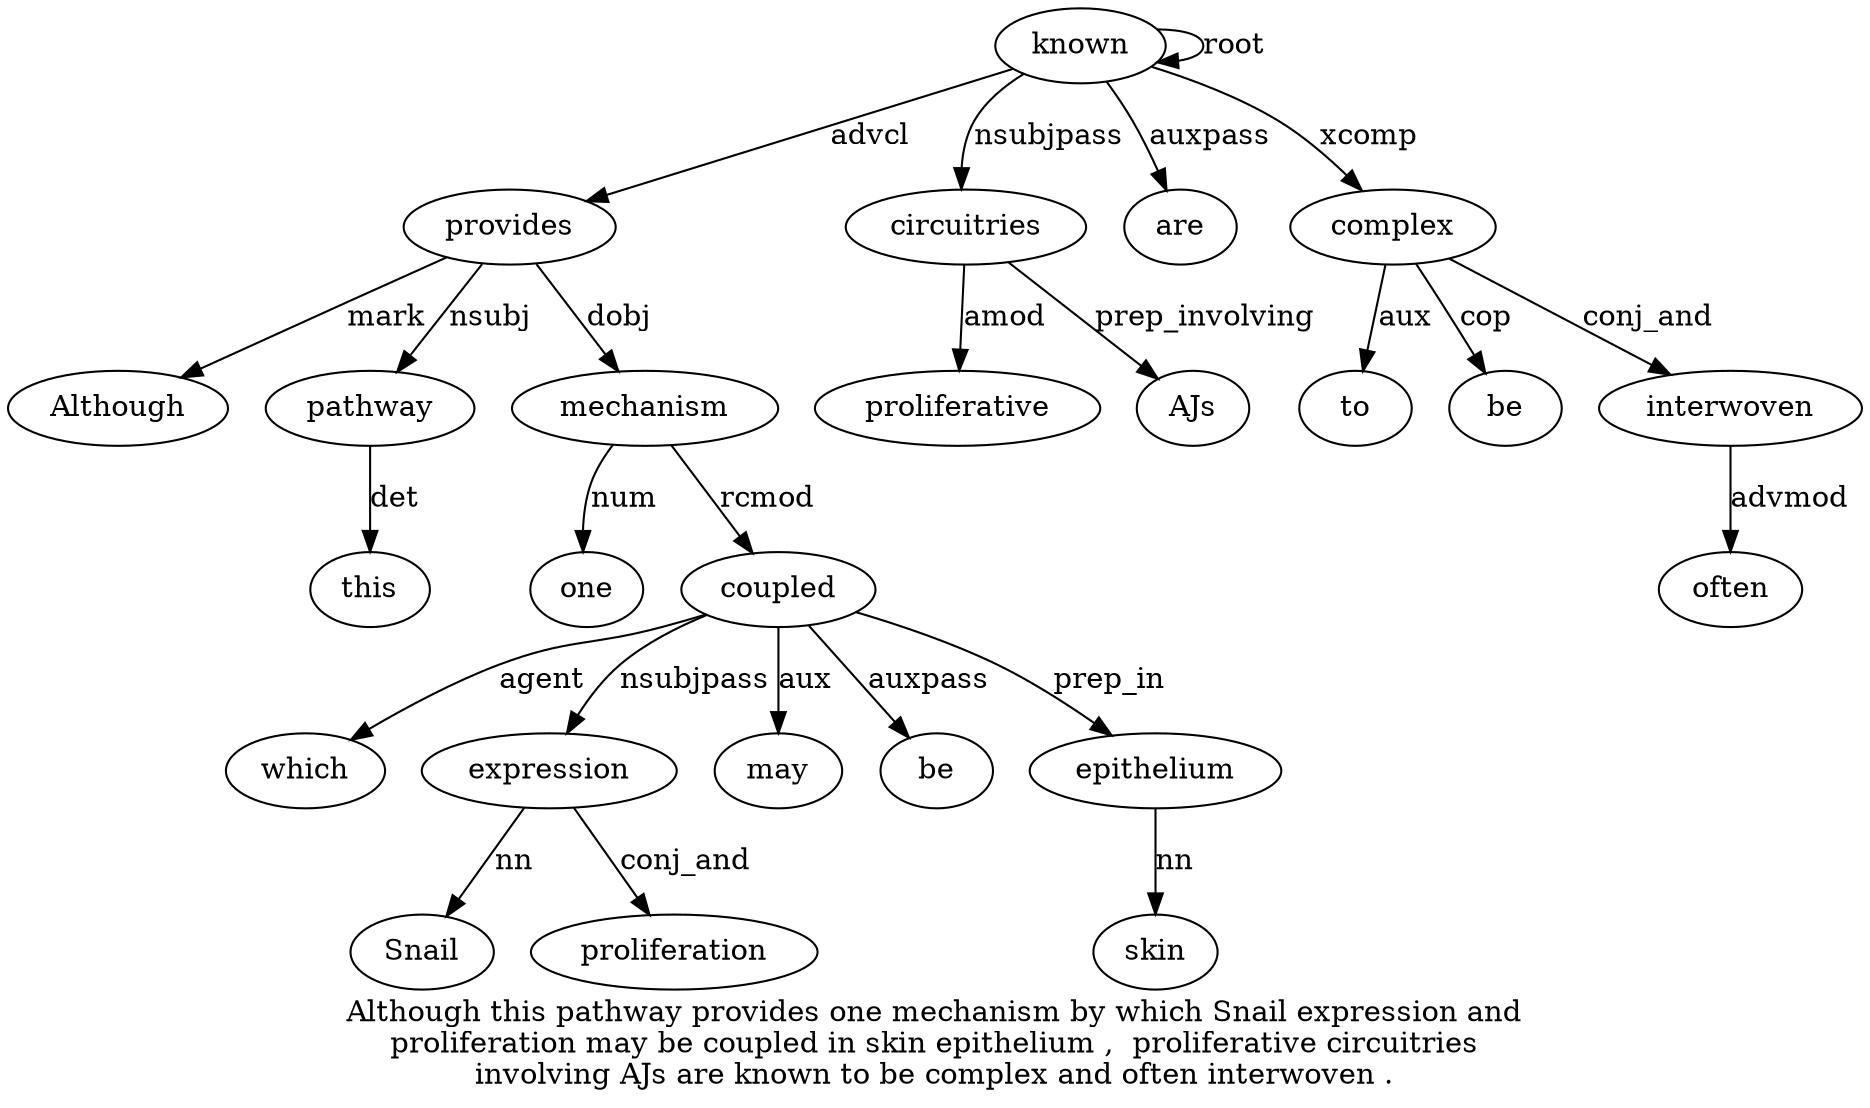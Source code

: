 digraph "Although this pathway provides one mechanism by which Snail expression and proliferation may be coupled in skin epithelium ,  proliferative circuitries involving AJs are known to be complex and often interwoven ." {
label="Although this pathway provides one mechanism by which Snail expression and
proliferation may be coupled in skin epithelium ,  proliferative circuitries
involving AJs are known to be complex and often interwoven .";
provides4 [style=filled, fillcolor=white, label=provides];
Although1 [style=filled, fillcolor=white, label=Although];
provides4 -> Although1  [label=mark];
pathway3 [style=filled, fillcolor=white, label=pathway];
this2 [style=filled, fillcolor=white, label=this];
pathway3 -> this2  [label=det];
provides4 -> pathway3  [label=nsubj];
known25 [style=filled, fillcolor=white, label=known];
known25 -> provides4  [label=advcl];
mechanism6 [style=filled, fillcolor=white, label=mechanism];
one5 [style=filled, fillcolor=white, label=one];
mechanism6 -> one5  [label=num];
provides4 -> mechanism6  [label=dobj];
coupled15 [style=filled, fillcolor=white, label=coupled];
which8 [style=filled, fillcolor=white, label=which];
coupled15 -> which8  [label=agent];
expression10 [style=filled, fillcolor=white, label=expression];
Snail9 [style=filled, fillcolor=white, label=Snail];
expression10 -> Snail9  [label=nn];
coupled15 -> expression10  [label=nsubjpass];
proliferation12 [style=filled, fillcolor=white, label=proliferation];
expression10 -> proliferation12  [label=conj_and];
may13 [style=filled, fillcolor=white, label=may];
coupled15 -> may13  [label=aux];
be14 [style=filled, fillcolor=white, label=be];
coupled15 -> be14  [label=auxpass];
mechanism6 -> coupled15  [label=rcmod];
epithelium18 [style=filled, fillcolor=white, label=epithelium];
skin17 [style=filled, fillcolor=white, label=skin];
epithelium18 -> skin17  [label=nn];
coupled15 -> epithelium18  [label=prep_in];
circuitries21 [style=filled, fillcolor=white, label=circuitries];
proliferative20 [style=filled, fillcolor=white, label=proliferative];
circuitries21 -> proliferative20  [label=amod];
known25 -> circuitries21  [label=nsubjpass];
AJs23 [style=filled, fillcolor=white, label=AJs];
circuitries21 -> AJs23  [label=prep_involving];
are24 [style=filled, fillcolor=white, label=are];
known25 -> are24  [label=auxpass];
known25 -> known25  [label=root];
complex28 [style=filled, fillcolor=white, label=complex];
to26 [style=filled, fillcolor=white, label=to];
complex28 -> to26  [label=aux];
be27 [style=filled, fillcolor=white, label=be];
complex28 -> be27  [label=cop];
known25 -> complex28  [label=xcomp];
interwoven31 [style=filled, fillcolor=white, label=interwoven];
often30 [style=filled, fillcolor=white, label=often];
interwoven31 -> often30  [label=advmod];
complex28 -> interwoven31  [label=conj_and];
}
